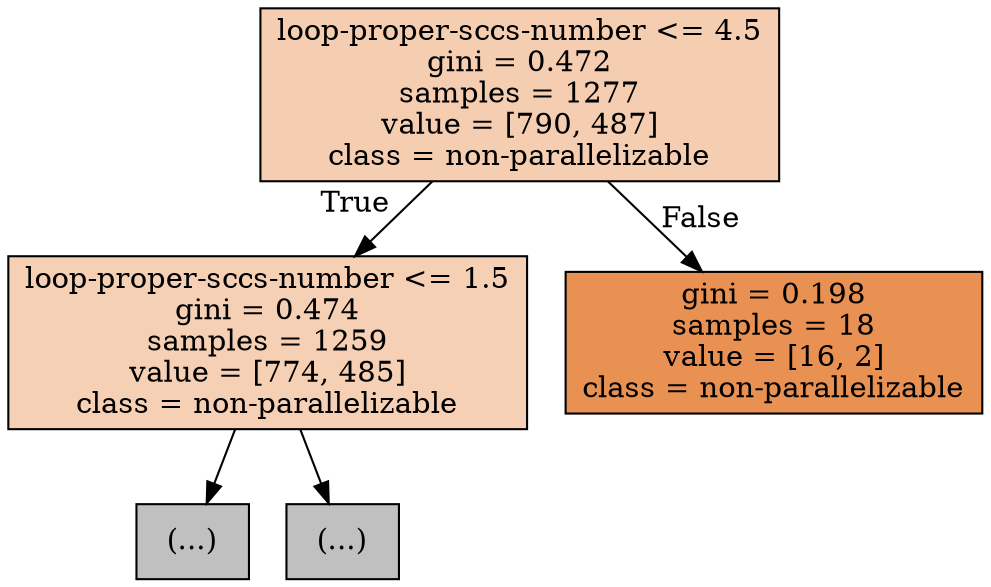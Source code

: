 digraph Tree {
node [shape=box, style="filled", color="black"] ;
0 [label="loop-proper-sccs-number <= 4.5\ngini = 0.472\nsamples = 1277\nvalue = [790, 487]\nclass = non-parallelizable", fillcolor="#e5813962"] ;
1 [label="loop-proper-sccs-number <= 1.5\ngini = 0.474\nsamples = 1259\nvalue = [774, 485]\nclass = non-parallelizable", fillcolor="#e581395f"] ;
0 -> 1 [labeldistance=2.5, labelangle=45, headlabel="True"] ;
2 [label="(...)", fillcolor="#C0C0C0"] ;
1 -> 2 ;
5 [label="(...)", fillcolor="#C0C0C0"] ;
1 -> 5 ;
10 [label="gini = 0.198\nsamples = 18\nvalue = [16, 2]\nclass = non-parallelizable", fillcolor="#e58139df"] ;
0 -> 10 [labeldistance=2.5, labelangle=-45, headlabel="False"] ;
}